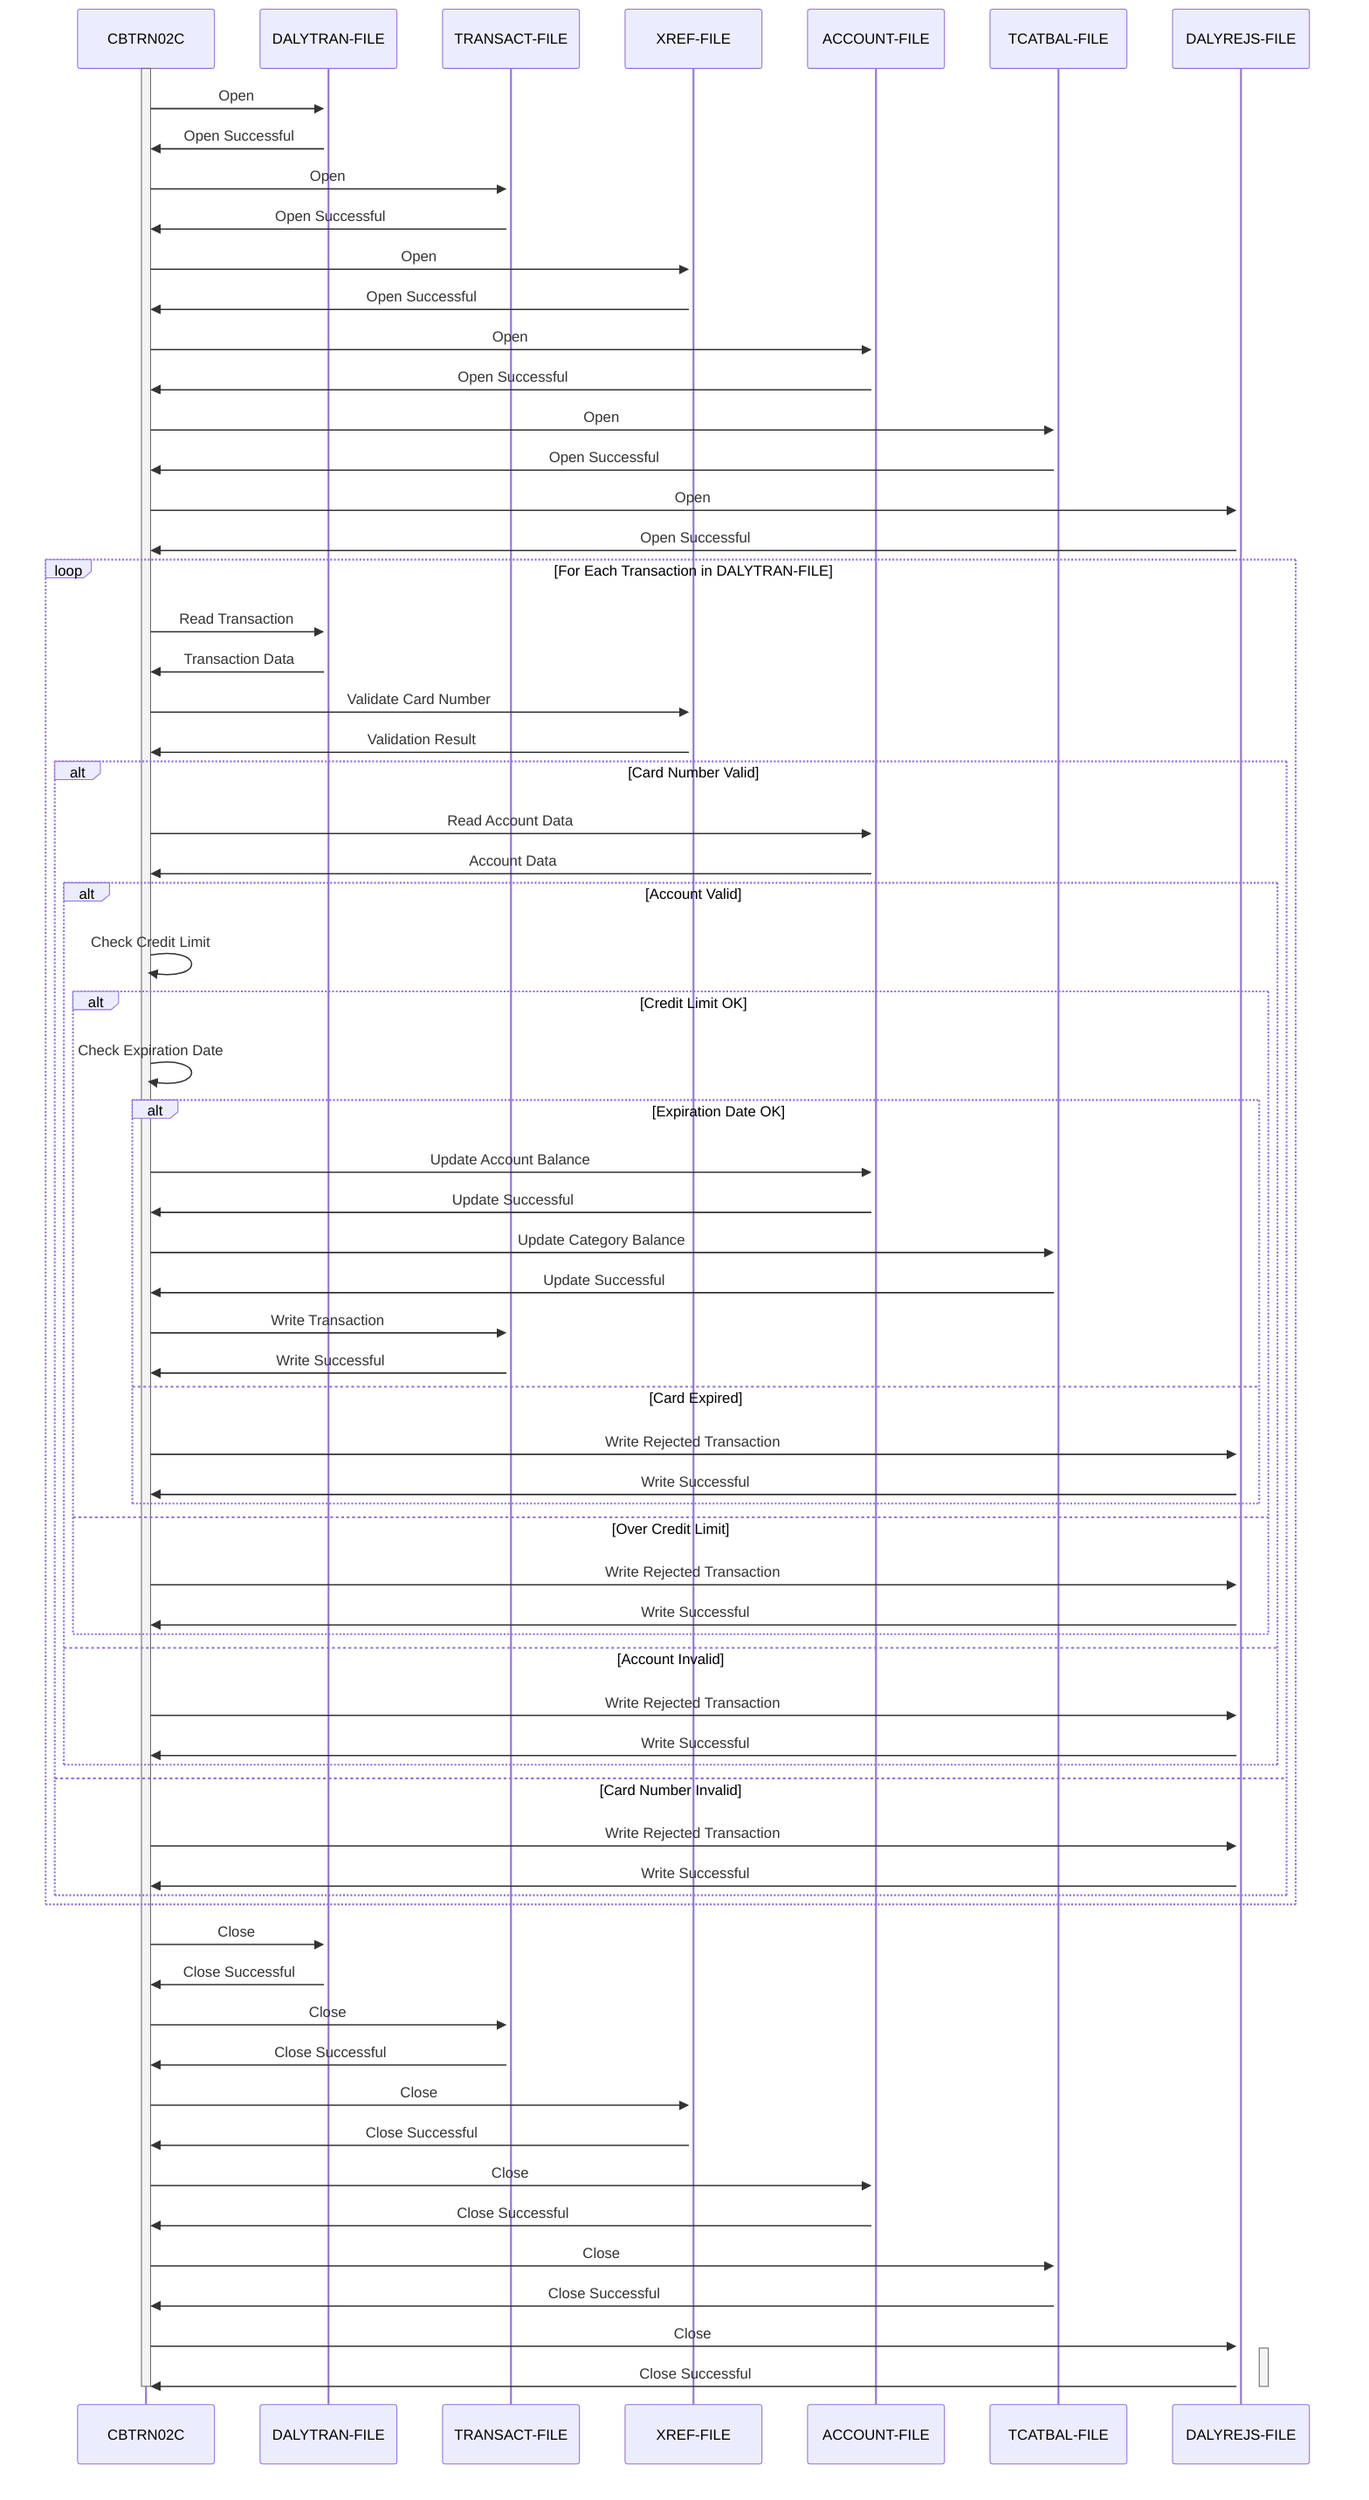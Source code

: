 sequenceDiagram
    participant CBTRN02C
    participant DALYTRAN-FILE
    participant TRANSACT-FILE
    participant XREF-FILE
    participant ACCOUNT-FILE
    participant TCATBAL-FILE
    participant DALYREJS-FILE

    activate CBTRN02C
    CBTRN02C->>+DALYTRAN-FILE: Open
    DALYTRAN-FILE->>CBTRN02C: Open Successful
    CBTRN02C->>+TRANSACT-FILE: Open
    TRANSACT-FILE->>CBTRN02C: Open Successful
    CBTRN02C->>+XREF-FILE: Open
    XREF-FILE->>CBTRN02C: Open Successful
    CBTRN02C->>+ACCOUNT-FILE: Open
    ACCOUNT-FILE->>CBTRN02C: Open Successful
    CBTRN02C->>+TCATBAL-FILE: Open
    TCATBAL-FILE->>CBTRN02C: Open Successful
    CBTRN02C->>+DALYREJS-FILE: Open
    DALYREJS-FILE->>CBTRN02C: Open Successful

    loop For Each Transaction in DALYTRAN-FILE
        CBTRN02C->>+DALYTRAN-FILE: Read Transaction
        DALYTRAN-FILE->>CBTRN02C: Transaction Data
        CBTRN02C->>+XREF-FILE: Validate Card Number
        XREF-FILE->>CBTRN02C: Validation Result
        alt Card Number Valid
            CBTRN02C->>+ACCOUNT-FILE: Read Account Data
            ACCOUNT-FILE->>CBTRN02C: Account Data
            alt Account Valid
                CBTRN02C->>CBTRN02C: Check Credit Limit
                alt Credit Limit OK
                    CBTRN02C->>CBTRN02C: Check Expiration Date
                    alt Expiration Date OK
                        CBTRN02C->>+ACCOUNT-FILE: Update Account Balance
                        ACCOUNT-FILE->>CBTRN02C: Update Successful
                        CBTRN02C->>+TCATBAL-FILE: Update Category Balance
                        TCATBAL-FILE->>CBTRN02C: Update Successful
                        CBTRN02C->>+TRANSACT-FILE: Write Transaction
                        TRANSACT-FILE->>CBTRN02C: Write Successful
                    else Card Expired
                        CBTRN02C->>+DALYREJS-FILE: Write Rejected Transaction
                        DALYREJS-FILE->>CBTRN02C: Write Successful
                    end
                else Over Credit Limit
                    CBTRN02C->>+DALYREJS-FILE: Write Rejected Transaction
                    DALYREJS-FILE->>CBTRN02C: Write Successful
                end
            else Account Invalid
                CBTRN02C->>+DALYREJS-FILE: Write Rejected Transaction
                DALYREJS-FILE->>CBTRN02C: Write Successful
            end
        else Card Number Invalid
            CBTRN02C->>+DALYREJS-FILE: Write Rejected Transaction
            DALYREJS-FILE->>CBTRN02C: Write Successful
        end
    end

    CBTRN02C->>+DALYTRAN-FILE: Close
    DALYTRAN-FILE->>CBTRN02C: Close Successful
    CBTRN02C->>+TRANSACT-FILE: Close
    TRANSACT-FILE->>CBTRN02C: Close Successful
    CBTRN02C->>+XREF-FILE: Close
    XREF-FILE->>CBTRN02C: Close Successful
    CBTRN02C->>+ACCOUNT-FILE: Close
    ACCOUNT-FILE->>CBTRN02C: Close Successful
    CBTRN02C->>+TCATBAL-FILE: Close
    TCATBAL-FILE->>CBTRN02C: Close Successful
    CBTRN02C->>+DALYREJS-FILE: Close
    DALYREJS-FILE->>-CBTRN02C: Close Successful
    deactivate CBTRN02C